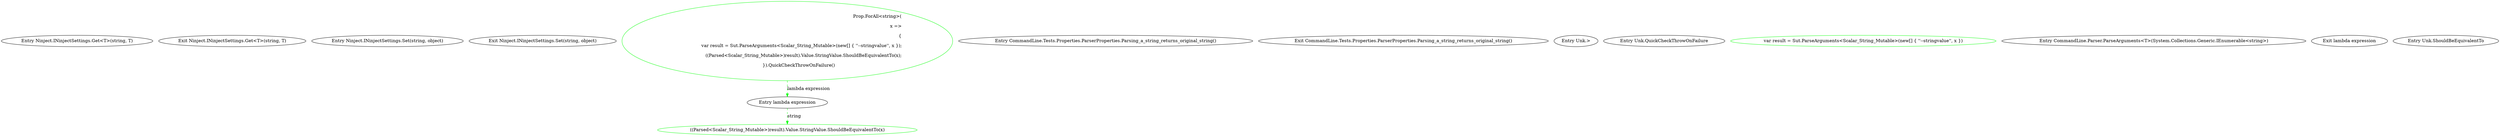 digraph  {
n0 [cluster="Ninject.INinjectSettings.Get<T>(string, T)", label="Entry Ninject.INinjectSettings.Get<T>(string, T)", span="76-76"];
n1 [cluster="Ninject.INinjectSettings.Get<T>(string, T)", label="Exit Ninject.INinjectSettings.Get<T>(string, T)", span="76-76"];
n2 [cluster="Ninject.INinjectSettings.Set(string, object)", label="Entry Ninject.INinjectSettings.Set(string, object)", span="83-83"];
n3 [cluster="Ninject.INinjectSettings.Set(string, object)", label="Exit Ninject.INinjectSettings.Set(string, object)", span="83-83"];
d1 [cluster="CommandLine.Tests.Properties.ParserProperties.Parsing_a_string_returns_original_string()", color=green, community=1, label="Prop.ForAll<string>(\r\n                x =>\r\n                {\r\n                    var result = Sut.ParseArguments<Scalar_String_Mutable>(new[] { ''--stringvalue'', x });\r\n                    ((Parsed<Scalar_String_Mutable>)result).Value.StringValue.ShouldBeEquivalentTo(x);\r\n                }).QuickCheckThrowOnFailure()", prediction=0, span="19-24"];
d0 [cluster="CommandLine.Tests.Properties.ParserProperties.Parsing_a_string_returns_original_string()", label="Entry CommandLine.Tests.Properties.ParserProperties.Parsing_a_string_returns_original_string()", span="17-17"];
d2 [cluster="CommandLine.Tests.Properties.ParserProperties.Parsing_a_string_returns_original_string()", label="Exit CommandLine.Tests.Properties.ParserProperties.Parsing_a_string_returns_original_string()", span="17-17"];
d3 [cluster="Unk.>", label="Entry Unk.>", span=""];
d4 [cluster="Unk.QuickCheckThrowOnFailure", label="Entry Unk.QuickCheckThrowOnFailure", span=""];
d5 [cluster="lambda expression", label="Entry lambda expression", span="20-24"];
d6 [cluster="lambda expression", color=green, community=0, label="var result = Sut.ParseArguments<Scalar_String_Mutable>(new[] { ''--stringvalue'', x })", prediction=1, span="22-22"];
d7 [cluster="lambda expression", color=green, community=0, label="((Parsed<Scalar_String_Mutable>)result).Value.StringValue.ShouldBeEquivalentTo(x)", prediction=2, span="23-23"];
d9 [cluster="CommandLine.Parser.ParseArguments<T>(System.Collections.Generic.IEnumerable<string>)", label="Entry CommandLine.Parser.ParseArguments<T>(System.Collections.Generic.IEnumerable<string>)", span="85-85"];
d8 [cluster="lambda expression", label="Exit lambda expression", span="20-24"];
d10 [cluster="Unk.ShouldBeEquivalentTo", label="Entry Unk.ShouldBeEquivalentTo", span=""];
d1 -> d5  [color=green, key=1, label="lambda expression", style=dashed];
d5 -> d7  [color=green, key=1, label=string, style=dashed];
}

